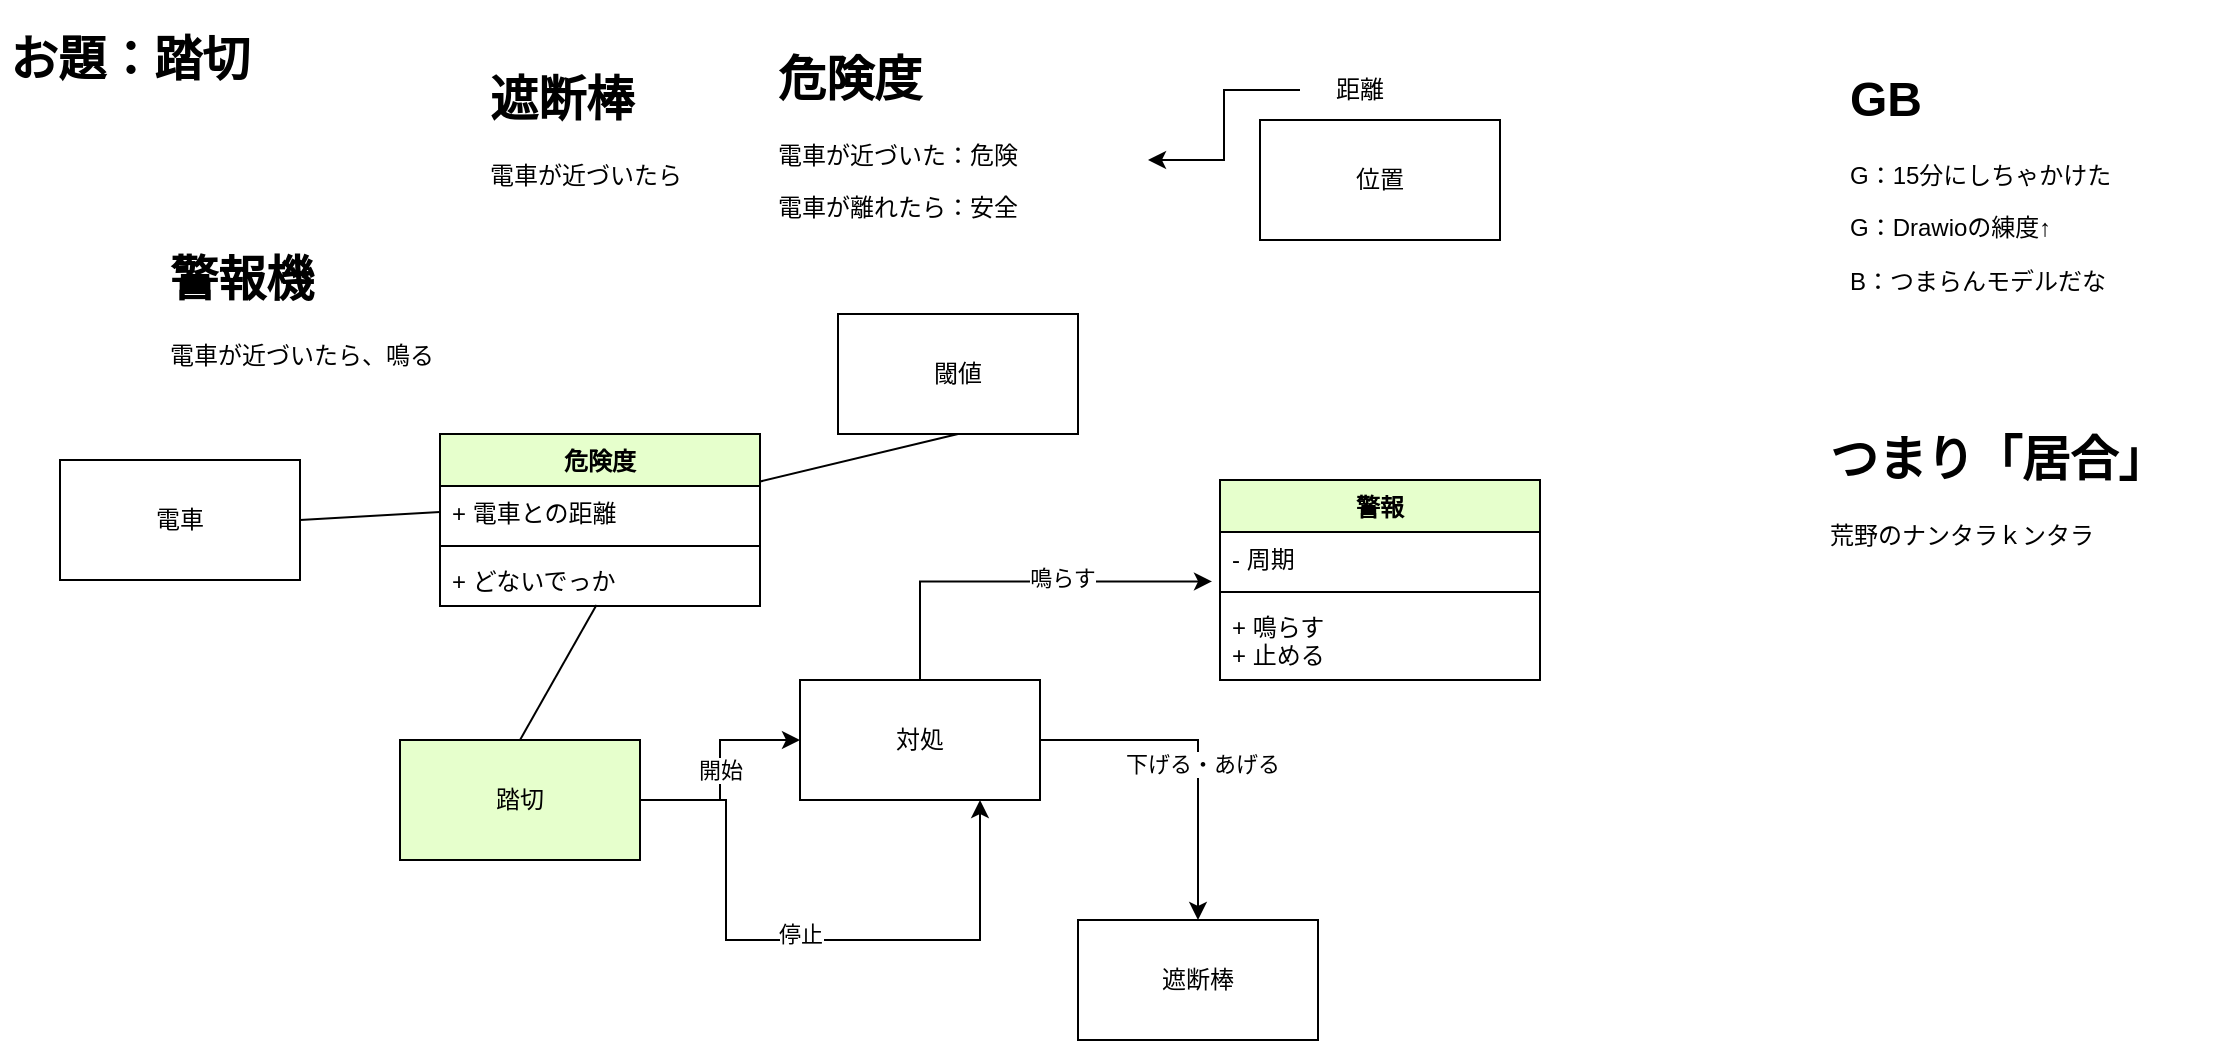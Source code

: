 <mxfile version="20.2.3" type="device"><diagram id="Prwgiw-WldXghy4r9mO9" name="ページ1"><mxGraphModel dx="1157" dy="886" grid="1" gridSize="10" guides="1" tooltips="1" connect="1" arrows="1" fold="1" page="1" pageScale="1" pageWidth="827" pageHeight="1169" math="0" shadow="0"><root><mxCell id="0"/><mxCell id="1" parent="0"/><mxCell id="ISvUfbfhy8ZJgg2Z5CPX-1" value="&lt;h1&gt;警報機&lt;/h1&gt;&lt;p&gt;電車が近づいたら、鳴る&lt;/p&gt;&lt;p&gt;&lt;br&gt;&lt;/p&gt;" style="text;html=1;strokeColor=none;fillColor=none;spacing=5;spacingTop=-20;whiteSpace=wrap;overflow=hidden;rounded=0;" vertex="1" parent="1"><mxGeometry x="110" y="120" width="190" height="120" as="geometry"/></mxCell><mxCell id="ISvUfbfhy8ZJgg2Z5CPX-2" value="&lt;h1&gt;遮断棒&lt;/h1&gt;&lt;p&gt;電車が近づいたら&lt;/p&gt;" style="text;html=1;strokeColor=none;fillColor=none;spacing=5;spacingTop=-20;whiteSpace=wrap;overflow=hidden;rounded=0;" vertex="1" parent="1"><mxGeometry x="270" y="30" width="190" height="120" as="geometry"/></mxCell><mxCell id="ISvUfbfhy8ZJgg2Z5CPX-3" value="電車" style="rounded=0;whiteSpace=wrap;html=1;" vertex="1" parent="1"><mxGeometry x="60" y="230" width="120" height="60" as="geometry"/></mxCell><mxCell id="ISvUfbfhy8ZJgg2Z5CPX-5" value="遮断棒" style="rounded=0;whiteSpace=wrap;html=1;" vertex="1" parent="1"><mxGeometry x="569" y="460" width="120" height="60" as="geometry"/></mxCell><mxCell id="ISvUfbfhy8ZJgg2Z5CPX-7" value="&lt;h1&gt;危険度&lt;/h1&gt;&lt;p&gt;電車が近づいた：危険&lt;/p&gt;&lt;p&gt;電車が離れたら：安全&lt;/p&gt;" style="text;html=1;strokeColor=none;fillColor=none;spacing=5;spacingTop=-20;whiteSpace=wrap;overflow=hidden;rounded=0;" vertex="1" parent="1"><mxGeometry x="414" y="20" width="190" height="120" as="geometry"/></mxCell><mxCell id="ISvUfbfhy8ZJgg2Z5CPX-25" value="開始" style="edgeStyle=orthogonalEdgeStyle;rounded=0;orthogonalLoop=1;jettySize=auto;html=1;entryX=0;entryY=0.5;entryDx=0;entryDy=0;" edge="1" parent="1" source="ISvUfbfhy8ZJgg2Z5CPX-8" target="ISvUfbfhy8ZJgg2Z5CPX-17"><mxGeometry relative="1" as="geometry"/></mxCell><mxCell id="ISvUfbfhy8ZJgg2Z5CPX-27" style="edgeStyle=orthogonalEdgeStyle;rounded=0;orthogonalLoop=1;jettySize=auto;html=1;entryX=0.75;entryY=1;entryDx=0;entryDy=0;" edge="1" parent="1" source="ISvUfbfhy8ZJgg2Z5CPX-8" target="ISvUfbfhy8ZJgg2Z5CPX-17"><mxGeometry relative="1" as="geometry"><mxPoint x="520" y="450" as="targetPoint"/><Array as="points"><mxPoint x="393" y="400"/><mxPoint x="393" y="470"/><mxPoint x="520" y="470"/></Array></mxGeometry></mxCell><mxCell id="ISvUfbfhy8ZJgg2Z5CPX-28" value="停止" style="edgeLabel;html=1;align=center;verticalAlign=middle;resizable=0;points=[];" vertex="1" connectable="0" parent="ISvUfbfhy8ZJgg2Z5CPX-27"><mxGeometry x="-0.036" y="3" relative="1" as="geometry"><mxPoint as="offset"/></mxGeometry></mxCell><mxCell id="ISvUfbfhy8ZJgg2Z5CPX-8" value="踏切" style="rounded=0;whiteSpace=wrap;html=1;fillColor=#E6FFCC;" vertex="1" parent="1"><mxGeometry x="230" y="370" width="120" height="60" as="geometry"/></mxCell><mxCell id="ISvUfbfhy8ZJgg2Z5CPX-11" style="edgeStyle=orthogonalEdgeStyle;rounded=0;orthogonalLoop=1;jettySize=auto;html=1;" edge="1" parent="1" source="ISvUfbfhy8ZJgg2Z5CPX-10" target="ISvUfbfhy8ZJgg2Z5CPX-7"><mxGeometry relative="1" as="geometry"/></mxCell><mxCell id="ISvUfbfhy8ZJgg2Z5CPX-10" value="距離" style="text;html=1;strokeColor=none;fillColor=none;align=center;verticalAlign=middle;whiteSpace=wrap;rounded=0;" vertex="1" parent="1"><mxGeometry x="680" y="30" width="60" height="30" as="geometry"/></mxCell><mxCell id="ISvUfbfhy8ZJgg2Z5CPX-12" value="位置" style="rounded=0;whiteSpace=wrap;html=1;" vertex="1" parent="1"><mxGeometry x="660" y="60" width="120" height="60" as="geometry"/></mxCell><mxCell id="ISvUfbfhy8ZJgg2Z5CPX-14" value="&lt;h1&gt;お題：踏切&lt;/h1&gt;" style="text;html=1;strokeColor=none;fillColor=none;spacing=5;spacingTop=-20;whiteSpace=wrap;overflow=hidden;rounded=0;" vertex="1" parent="1"><mxGeometry x="30" y="10" width="190" height="50" as="geometry"/></mxCell><mxCell id="ISvUfbfhy8ZJgg2Z5CPX-15" value="" style="endArrow=none;html=1;rounded=0;exitX=0.5;exitY=0;exitDx=0;exitDy=0;entryX=0.489;entryY=0.98;entryDx=0;entryDy=0;entryPerimeter=0;" edge="1" parent="1" source="ISvUfbfhy8ZJgg2Z5CPX-8" target="ISvUfbfhy8ZJgg2Z5CPX-45"><mxGeometry width="50" height="50" relative="1" as="geometry"><mxPoint x="380" y="320" as="sourcePoint"/><mxPoint x="430" y="270" as="targetPoint"/></mxGeometry></mxCell><mxCell id="ISvUfbfhy8ZJgg2Z5CPX-16" value="" style="endArrow=none;html=1;rounded=0;exitX=1;exitY=0.5;exitDx=0;exitDy=0;entryX=0;entryY=0.5;entryDx=0;entryDy=0;" edge="1" parent="1" source="ISvUfbfhy8ZJgg2Z5CPX-3" target="ISvUfbfhy8ZJgg2Z5CPX-43"><mxGeometry width="50" height="50" relative="1" as="geometry"><mxPoint x="380" y="320" as="sourcePoint"/><mxPoint x="430" y="270" as="targetPoint"/></mxGeometry></mxCell><mxCell id="ISvUfbfhy8ZJgg2Z5CPX-21" style="edgeStyle=orthogonalEdgeStyle;rounded=0;orthogonalLoop=1;jettySize=auto;html=1;entryX=-0.025;entryY=0.95;entryDx=0;entryDy=0;entryPerimeter=0;" edge="1" parent="1" source="ISvUfbfhy8ZJgg2Z5CPX-17" target="ISvUfbfhy8ZJgg2Z5CPX-34"><mxGeometry relative="1" as="geometry"/></mxCell><mxCell id="ISvUfbfhy8ZJgg2Z5CPX-22" value="鳴らす" style="edgeLabel;html=1;align=center;verticalAlign=middle;resizable=0;points=[];" vertex="1" connectable="0" parent="ISvUfbfhy8ZJgg2Z5CPX-21"><mxGeometry x="0.228" y="2" relative="1" as="geometry"><mxPoint as="offset"/></mxGeometry></mxCell><mxCell id="ISvUfbfhy8ZJgg2Z5CPX-23" style="edgeStyle=orthogonalEdgeStyle;rounded=0;orthogonalLoop=1;jettySize=auto;html=1;" edge="1" parent="1" source="ISvUfbfhy8ZJgg2Z5CPX-17" target="ISvUfbfhy8ZJgg2Z5CPX-5"><mxGeometry relative="1" as="geometry"/></mxCell><mxCell id="ISvUfbfhy8ZJgg2Z5CPX-24" value="下げる・あげる" style="edgeLabel;html=1;align=center;verticalAlign=middle;resizable=0;points=[];" vertex="1" connectable="0" parent="ISvUfbfhy8ZJgg2Z5CPX-23"><mxGeometry x="0.069" y="2" relative="1" as="geometry"><mxPoint as="offset"/></mxGeometry></mxCell><mxCell id="ISvUfbfhy8ZJgg2Z5CPX-17" value="対処" style="rounded=0;whiteSpace=wrap;html=1;" vertex="1" parent="1"><mxGeometry x="430" y="340" width="120" height="60" as="geometry"/></mxCell><mxCell id="ISvUfbfhy8ZJgg2Z5CPX-29" value="閾値" style="rounded=0;whiteSpace=wrap;html=1;" vertex="1" parent="1"><mxGeometry x="449" y="157" width="120" height="60" as="geometry"/></mxCell><mxCell id="ISvUfbfhy8ZJgg2Z5CPX-31" value="" style="endArrow=none;html=1;rounded=0;exitX=0.5;exitY=1;exitDx=0;exitDy=0;" edge="1" parent="1" source="ISvUfbfhy8ZJgg2Z5CPX-29" target="ISvUfbfhy8ZJgg2Z5CPX-42"><mxGeometry width="50" height="50" relative="1" as="geometry"><mxPoint x="310" y="380" as="sourcePoint"/><mxPoint x="320" y="300" as="targetPoint"/></mxGeometry></mxCell><mxCell id="ISvUfbfhy8ZJgg2Z5CPX-33" value="警報" style="swimlane;fontStyle=1;align=center;verticalAlign=top;childLayout=stackLayout;horizontal=1;startSize=26;horizontalStack=0;resizeParent=1;resizeParentMax=0;resizeLast=0;collapsible=1;marginBottom=0;fillColor=#E6FFCC;" vertex="1" parent="1"><mxGeometry x="640" y="240" width="160" height="100" as="geometry"/></mxCell><mxCell id="ISvUfbfhy8ZJgg2Z5CPX-34" value="- 周期" style="text;strokeColor=none;fillColor=none;align=left;verticalAlign=top;spacingLeft=4;spacingRight=4;overflow=hidden;rotatable=0;points=[[0,0.5],[1,0.5]];portConstraint=eastwest;" vertex="1" parent="ISvUfbfhy8ZJgg2Z5CPX-33"><mxGeometry y="26" width="160" height="26" as="geometry"/></mxCell><mxCell id="ISvUfbfhy8ZJgg2Z5CPX-35" value="" style="line;strokeWidth=1;fillColor=none;align=left;verticalAlign=middle;spacingTop=-1;spacingLeft=3;spacingRight=3;rotatable=0;labelPosition=right;points=[];portConstraint=eastwest;" vertex="1" parent="ISvUfbfhy8ZJgg2Z5CPX-33"><mxGeometry y="52" width="160" height="8" as="geometry"/></mxCell><mxCell id="ISvUfbfhy8ZJgg2Z5CPX-36" value="+ 鳴らす&#10;+ 止める" style="text;strokeColor=none;fillColor=none;align=left;verticalAlign=top;spacingLeft=4;spacingRight=4;overflow=hidden;rotatable=0;points=[[0,0.5],[1,0.5]];portConstraint=eastwest;" vertex="1" parent="ISvUfbfhy8ZJgg2Z5CPX-33"><mxGeometry y="60" width="160" height="40" as="geometry"/></mxCell><mxCell id="ISvUfbfhy8ZJgg2Z5CPX-42" value="危険度" style="swimlane;fontStyle=1;align=center;verticalAlign=top;childLayout=stackLayout;horizontal=1;startSize=26;horizontalStack=0;resizeParent=1;resizeParentMax=0;resizeLast=0;collapsible=1;marginBottom=0;fillColor=#E6FFCC;" vertex="1" parent="1"><mxGeometry x="250" y="217" width="160" height="86" as="geometry"/></mxCell><mxCell id="ISvUfbfhy8ZJgg2Z5CPX-43" value="+ 電車との距離" style="text;strokeColor=none;fillColor=none;align=left;verticalAlign=top;spacingLeft=4;spacingRight=4;overflow=hidden;rotatable=0;points=[[0,0.5],[1,0.5]];portConstraint=eastwest;" vertex="1" parent="ISvUfbfhy8ZJgg2Z5CPX-42"><mxGeometry y="26" width="160" height="26" as="geometry"/></mxCell><mxCell id="ISvUfbfhy8ZJgg2Z5CPX-44" value="" style="line;strokeWidth=1;fillColor=none;align=left;verticalAlign=middle;spacingTop=-1;spacingLeft=3;spacingRight=3;rotatable=0;labelPosition=right;points=[];portConstraint=eastwest;" vertex="1" parent="ISvUfbfhy8ZJgg2Z5CPX-42"><mxGeometry y="52" width="160" height="8" as="geometry"/></mxCell><mxCell id="ISvUfbfhy8ZJgg2Z5CPX-45" value="+ どないでっか" style="text;strokeColor=none;fillColor=none;align=left;verticalAlign=top;spacingLeft=4;spacingRight=4;overflow=hidden;rotatable=0;points=[[0,0.5],[1,0.5]];portConstraint=eastwest;" vertex="1" parent="ISvUfbfhy8ZJgg2Z5CPX-42"><mxGeometry y="60" width="160" height="26" as="geometry"/></mxCell><mxCell id="ISvUfbfhy8ZJgg2Z5CPX-46" value="&lt;h1&gt;GB&lt;/h1&gt;&lt;p&gt;G：15分にしちゃかけた&lt;/p&gt;&lt;p&gt;G：Drawioの練度↑&lt;/p&gt;&lt;p&gt;B：つまらんモデルだな&lt;/p&gt;&lt;p&gt;&lt;br&gt;&lt;/p&gt;&lt;p&gt;&lt;br&gt;&lt;/p&gt;" style="text;html=1;strokeColor=none;fillColor=none;spacing=5;spacingTop=-20;whiteSpace=wrap;overflow=hidden;rounded=0;" vertex="1" parent="1"><mxGeometry x="950" y="30" width="190" height="120" as="geometry"/></mxCell><mxCell id="ISvUfbfhy8ZJgg2Z5CPX-47" value="&lt;h1&gt;つまり「居合」&lt;/h1&gt;&lt;div&gt;荒野のナンタラｋンタラ&lt;/div&gt;" style="text;html=1;strokeColor=none;fillColor=none;spacing=5;spacingTop=-20;whiteSpace=wrap;overflow=hidden;rounded=0;" vertex="1" parent="1"><mxGeometry x="940" y="210" width="190" height="120" as="geometry"/></mxCell></root></mxGraphModel></diagram></mxfile>